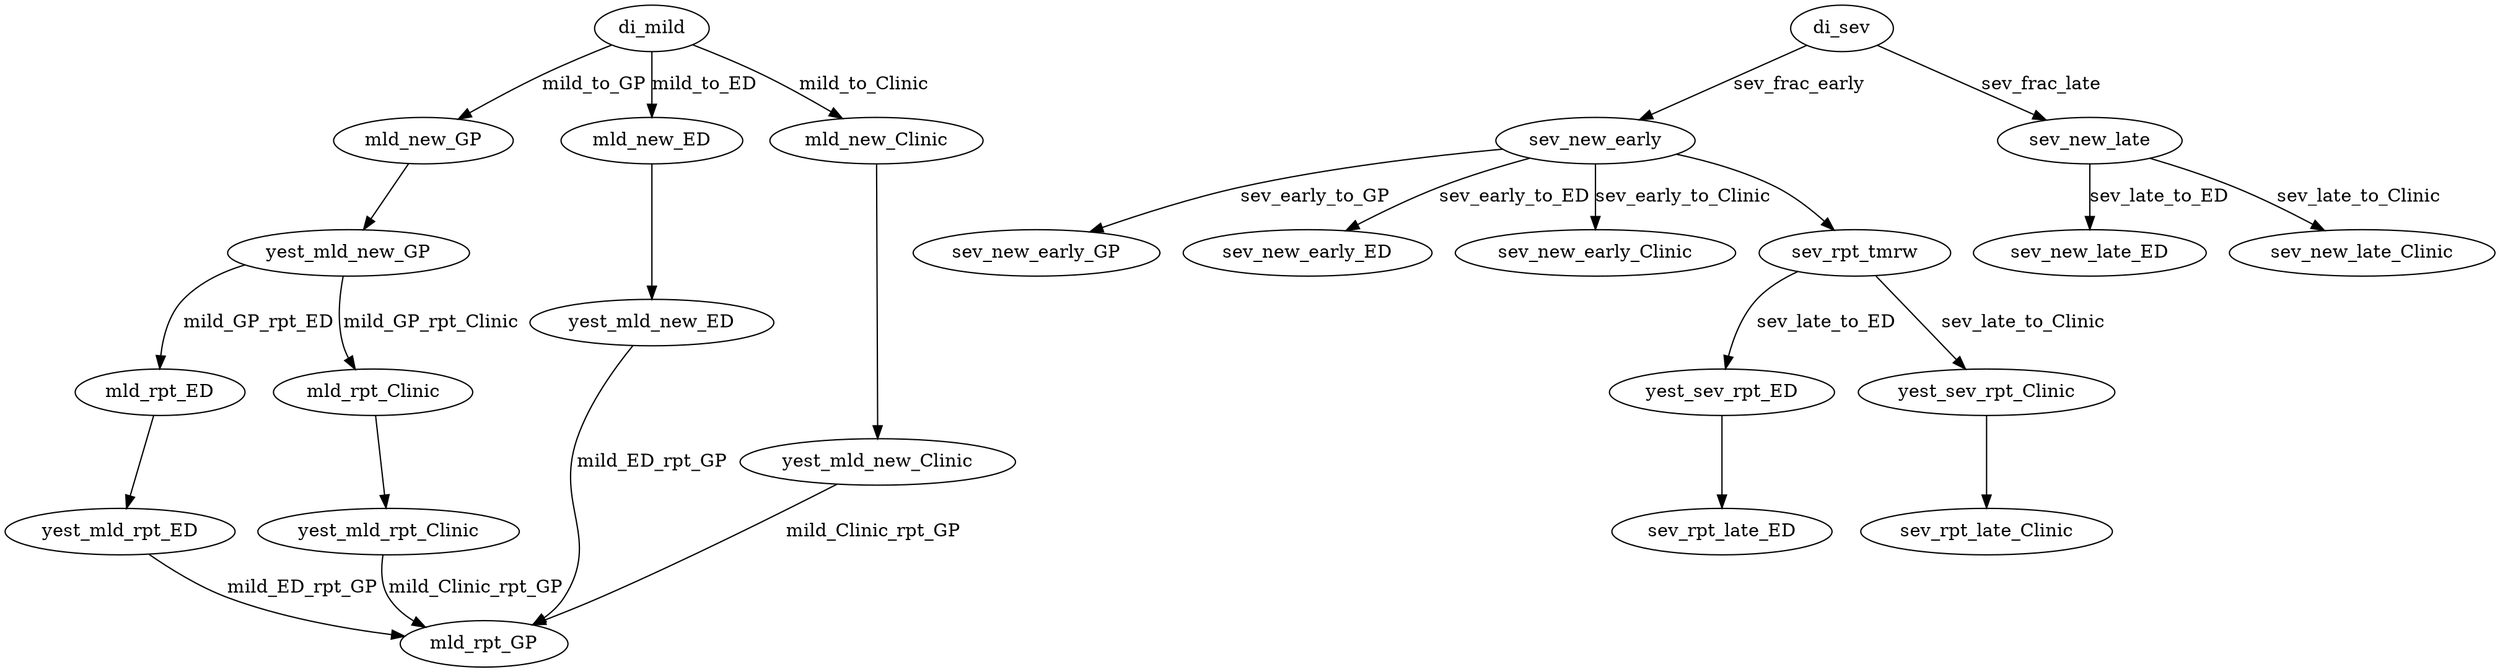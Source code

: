 digraph graphname {
di_mild -> mld_new_GP [label=mild_to_GP];
di_mild -> mld_new_ED [label=mild_to_ED];
di_mild -> mld_new_Clinic [label=mild_to_Clinic];
yest_mld_new_GP -> mld_rpt_ED [label=mild_GP_rpt_ED];
yest_mld_new_GP -> mld_rpt_Clinic [label=mild_GP_rpt_Clinic];
yest_mld_new_ED -> mld_rpt_GP [label=mild_ED_rpt_GP];
yest_mld_rpt_ED -> mld_rpt_GP [label=mild_ED_rpt_GP];
yest_mld_new_Clinic -> mld_rpt_GP [label=mild_Clinic_rpt_GP];
yest_mld_rpt_Clinic -> mld_rpt_GP [label=mild_Clinic_rpt_GP];
di_sev -> sev_new_early [label=sev_frac_early];
sev_new_early -> sev_new_early_GP [label=sev_early_to_GP];
sev_new_early -> sev_new_early_ED [label=sev_early_to_ED];
sev_new_early -> sev_new_early_Clinic [label=sev_early_to_Clinic];
di_sev -> sev_new_late [label=sev_frac_late];
sev_new_late -> sev_new_late_ED [label=sev_late_to_ED];
sev_new_late -> sev_new_late_Clinic [label=sev_late_to_Clinic];
sev_rpt_tmrw -> yest_sev_rpt_ED [label=sev_late_to_ED];
sev_rpt_tmrw -> yest_sev_rpt_Clinic [label=sev_late_to_Clinic];
sev_new_early -> sev_rpt_tmrw;
yest_sev_rpt_ED -> sev_rpt_late_ED;
yest_sev_rpt_Clinic -> sev_rpt_late_Clinic;
mld_new_GP -> yest_mld_new_GP;
mld_new_ED -> yest_mld_new_ED;
mld_new_Clinic -> yest_mld_new_Clinic;
mld_rpt_ED -> yest_mld_rpt_ED;
mld_rpt_Clinic -> yest_mld_rpt_Clinic;
}

